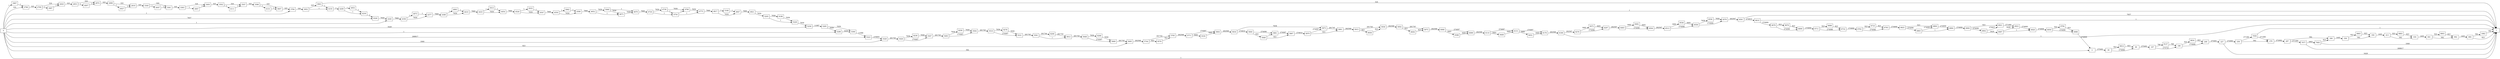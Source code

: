 digraph {
	graph [rankdir=LR]
	node [shape=rectangle]
	2 -> 39 [label=275491]
	39 -> 60 [label=274668]
	39 -> 9814 [label=823]
	60 -> 167 [label=275491]
	167 -> 188 [label=274725]
	167 -> 9127 [label=766]
	188 -> 209 [label=274668]
	188 -> 9834 [label=823]
	209 -> 227 [label=275491]
	227 -> 1 [label=3428]
	227 -> 258 [label=272063]
	258 -> 279 [label=582]
	258 -> 7059 [label=271481]
	279 -> 287 [label=272062]
	287 -> 308 [label=582]
	287 -> 7077 [label=271480]
	308 -> 338 [label=1405]
	338 -> 359 [label=582]
	338 -> 9863 [label=823]
	359 -> 413 [label=1405]
	413 -> 434 [label=582]
	413 -> 9883 [label=823]
	434 -> 641 [label=1405]
	641 -> 662 [label=582]
	641 -> 9903 [label=823]
	662 -> 664 [label=1405]
	664 -> 1 [label=823]
	664 -> 1982 [label=582]
	1982 -> 1 [label=582]
	2766 -> 2799 [label=325]
	2799 -> 2820 [label=324]
	2799 -> 3987 [label=1]
	2820 -> 2853 [label=325]
	2853 -> 2874 [label=324]
	2853 -> 4007 [label=1]
	2874 -> 2898 [label=325]
	2898 -> 2919 [label=324]
	2898 -> 4027 [label=1]
	2919 -> 3340 [label=325]
	3340 -> 3361 [label=324]
	3340 -> 4047 [label=1]
	3361 -> 3383 [label=325]
	3383 -> 3404 [label=324]
	3383 -> 4067 [label=1]
	3404 -> 3502 [label=325]
	3502 -> 3547 [label=324]
	3502 -> 4111 [label=1]
	3547 -> 3586 [label=325]
	3586 -> 3607 [label=324]
	3586 -> 4131 [label=1]
	3607 -> 3784 [label=325]
	3784 -> 3952 [label=326]
	3952 -> 3963 [label=325]
	3952 -> 4155 [label=1]
	3963 -> 1 [label=324]
	3963 -> 4155 [label=1]
	3967 -> 2766 [label=1]
	3987 -> 2820 [label=1]
	4007 -> 2874 [label=1]
	4027 -> 2919 [label=1]
	4047 -> 3361 [label=1]
	4067 -> 3404 [label=1]
	4111 -> 3547 [label=1]
	4131 -> 3607 [label=1]
	4155 -> 4209 [label=2]
	4209 -> 4230 [label=1]
	4209 -> 4953 [label=1]
	4230 -> 4326 [label=2]
	4326 -> 4345 [label=7659]
	4345 -> 4356 [label=7660]
	4356 -> 4377 [label=7659]
	4356 -> 4973 [label=1]
	4377 -> 4389 [label=7660]
	4389 -> 4410 [label=7659]
	4389 -> 4993 [label=1]
	4410 -> 4433 [label=7660]
	4433 -> 4454 [label=7659]
	4433 -> 5013 [label=1]
	4454 -> 4526 [label=7660]
	4526 -> 4547 [label=7659]
	4526 -> 5033 [label=1]
	4547 -> 4550 [label=7660]
	4550 -> 4580 [label=7659]
	4550 -> 5062 [label=1]
	4580 -> 4652 [label=7660]
	4652 -> 4673 [label=1]
	4652 -> 5068 [label=7659]
	4673 -> 4679 [label=7659]
	4679 -> 4724 [label=7660]
	4724 -> 4739 [label=7659]
	4724 -> 4754 [label=1]
	4739 -> 4754 [label=1]
	4739 -> 4760 [label=7658]
	4754 -> 4760 [label=1]
	4754 -> 4775 [label=1]
	4760 -> 4775 [label=7659]
	4775 -> 4817 [label=7660]
	4817 -> 4847 [label=7659]
	4817 -> 5166 [label=1]
	4847 -> 4921 [label=7660]
	4921 -> 1 [label=1]
	4921 -> 5205 [label=7659]
	4953 -> 4230 [label=1]
	4973 -> 4377 [label=1]
	4993 -> 4410 [label=1]
	5013 -> 4454 [label=1]
	5033 -> 4547 [label=1]
	5062 -> 4580 [label=1]
	5068 -> 4679 [label=1]
	5068 -> 4673 [label=7658]
	5166 -> 4847 [label=1]
	5205 -> 5226 [label=1]
	5205 -> 9198 [label=7658]
	5226 -> 5258 [label=7659]
	5258 -> 5285 [label=11087]
	5285 -> 5296 [label=3429]
	5285 -> 5306 [label=7658]
	5296 -> 5306 [label=3430]
	5306 -> 5323 [label=11088]
	5323 -> 5329 [label=279905]
	5329 -> 5426 [label=281745]
	5426 -> 5447 [label=274087]
	5426 -> 9238 [label=7658]
	5447 -> 5483 [label=281745]
	5483 -> 5504 [label=274087]
	5483 -> 9258 [label=7658]
	5504 -> 5510 [label=281745]
	5510 -> 5531 [label=274087]
	5510 -> 9278 [label=7658]
	5531 -> 5591 [label=281745]
	5591 -> 5612 [label=1]
	5591 -> 6208 [label=281744]
	5612 -> 5648 [label=281745]
	5648 -> 5669 [label=274087]
	5648 -> 9298 [label=7658]
	5669 -> 5695 [label=281745]
	5695 -> 5744 [label=282568]
	5744 -> 5765 [label=281745]
	5744 -> 9576 [label=823]
	5765 -> 5771 [label=282568]
	5771 -> 5804 [label=274087]
	5771 -> 9330 [label=8481]
	5804 -> 5834 [label=282568]
	5834 -> 5840 [label=274910]
	5834 -> 5873 [label=7658]
	5840 -> 5846 [label=824]
	5840 -> 5861 [label=274086]
	5846 -> 5861 [label=1]
	5846 -> 5867 [label=823]
	5861 -> 5867 [label=274087]
	5867 -> 5870 [label=274910]
	5870 -> 5873 [label=274087]
	5870 -> 5891 [label=823]
	5873 -> 5891 [label=281745]
	5891 -> 5915 [label=282568]
	5915 -> 5936 [label=281745]
	5915 -> 9636 [label=823]
	5936 -> 5954 [label=282568]
	5954 -> 5975 [label=281745]
	5954 -> 9656 [label=823]
	5975 -> 6068 [label=282568]
	6068 -> 6089 [label=274087]
	6068 -> 9388 [label=8481]
	6089 -> 6110 [label=282568]
	6110 -> 6131 [label=274087]
	6110 -> 9408 [label=8481]
	6131 -> 6176 [label=274087]
	6131 -> 9452 [label=8481]
	6176 -> 6188 [label=282568]
	6188 -> 1 [label=1]
	6188 -> 6276 [label=282567]
	6208 -> 5612 [label=281744]
	6276 -> 6297 [label=274086]
	6276 -> 9472 [label=8481]
	6297 -> 6483 [label=282567]
	6483 -> 6504 [label=274086]
	6483 -> 9492 [label=8481]
	6504 -> 6513 [label=282567]
	6513 -> 6558 [label=274086]
	6513 -> 9536 [label=8481]
	6558 -> 6579 [label=274909]
	6558 -> 9556 [label=7658]
	6579 -> 6591 [label=282567]
	6591 -> 1 [label=7657]
	6591 -> 6610 [label=274910]
	6610 -> 1 [label=1]
	6610 -> 6678 [label=274909]
	6678 -> 6699 [label=274086]
	6678 -> 9676 [label=823]
	6699 -> 6711 [label=274909]
	6711 -> 6732 [label=274086]
	6711 -> 9696 [label=823]
	6732 -> 6762 [label=274909]
	6762 -> 6783 [label=274086]
	6762 -> 9716 [label=823]
	6783 -> 6825 [label=274909]
	6825 -> 6863 [label=274086]
	6825 -> 6864 [label=823]
	6863 -> 6864 [label=274085]
	6863 -> 6884 [label=1]
	6864 -> 6884 [label=274908]
	6884 -> 6900 [label=274909]
	6900 -> 6902 [label=274086]
	6900 -> 6921 [label=823]
	6902 -> 6921 [label=270657]
	6902 -> 9087 [label=3429]
	6921 -> 6923 [label=271480]
	6923 -> 6926 [label=274908]
	6926 -> 6959 [label=274909]
	6959 -> 6980 [label=274086]
	6959 -> 9794 [label=823]
	6980 -> 2 [label=274909]
	7059 -> 1 [label=1]
	7059 -> 279 [label=271480]
	7077 -> 1 [label=268817]
	7077 -> 7083 [label=2663]
	7083 -> 1 [label=1840]
	7083 -> 308 [label=823]
	9087 -> 6926 [label=1]
	9087 -> 6923 [label=3428]
	9127 -> 188 [label=766]
	9198 -> 5226 [label=7658]
	9238 -> 5447 [label=7658]
	9258 -> 5504 [label=7658]
	9278 -> 5531 [label=7658]
	9298 -> 5669 [label=7658]
	9330 -> 5804 [label=8481]
	9388 -> 6089 [label=8481]
	9408 -> 6131 [label=8481]
	9452 -> 6176 [label=8481]
	9472 -> 6297 [label=8481]
	9492 -> 6504 [label=8481]
	9536 -> 6558 [label=8481]
	9556 -> 6579 [label=7658]
	9576 -> 5765 [label=823]
	9636 -> 5936 [label=823]
	9656 -> 5975 [label=823]
	9676 -> 6699 [label=823]
	9696 -> 6732 [label=823]
	9716 -> 6783 [label=823]
	9794 -> 6980 [label=823]
	9814 -> 60 [label=823]
	9834 -> 209 [label=823]
	9863 -> 359 [label=823]
	9883 -> 434 [label=823]
	9903 -> 662 [label=823]
	0 -> 2 [label=582]
	0 -> 3784 [label=1]
	0 -> 5329 [label=1840]
	0 -> 5296 [label=1]
	0 -> 5258 [label=3428]
	0 -> 4326 [label=7657]
	0 -> 5695 [label=823]
	0 -> 4345 [label=1]
	0 -> 5323 [label=268817]
	0 -> 2766 [label=324]
	0 -> 3967 [label=1]
	0 -> 1 [label=1]
}

